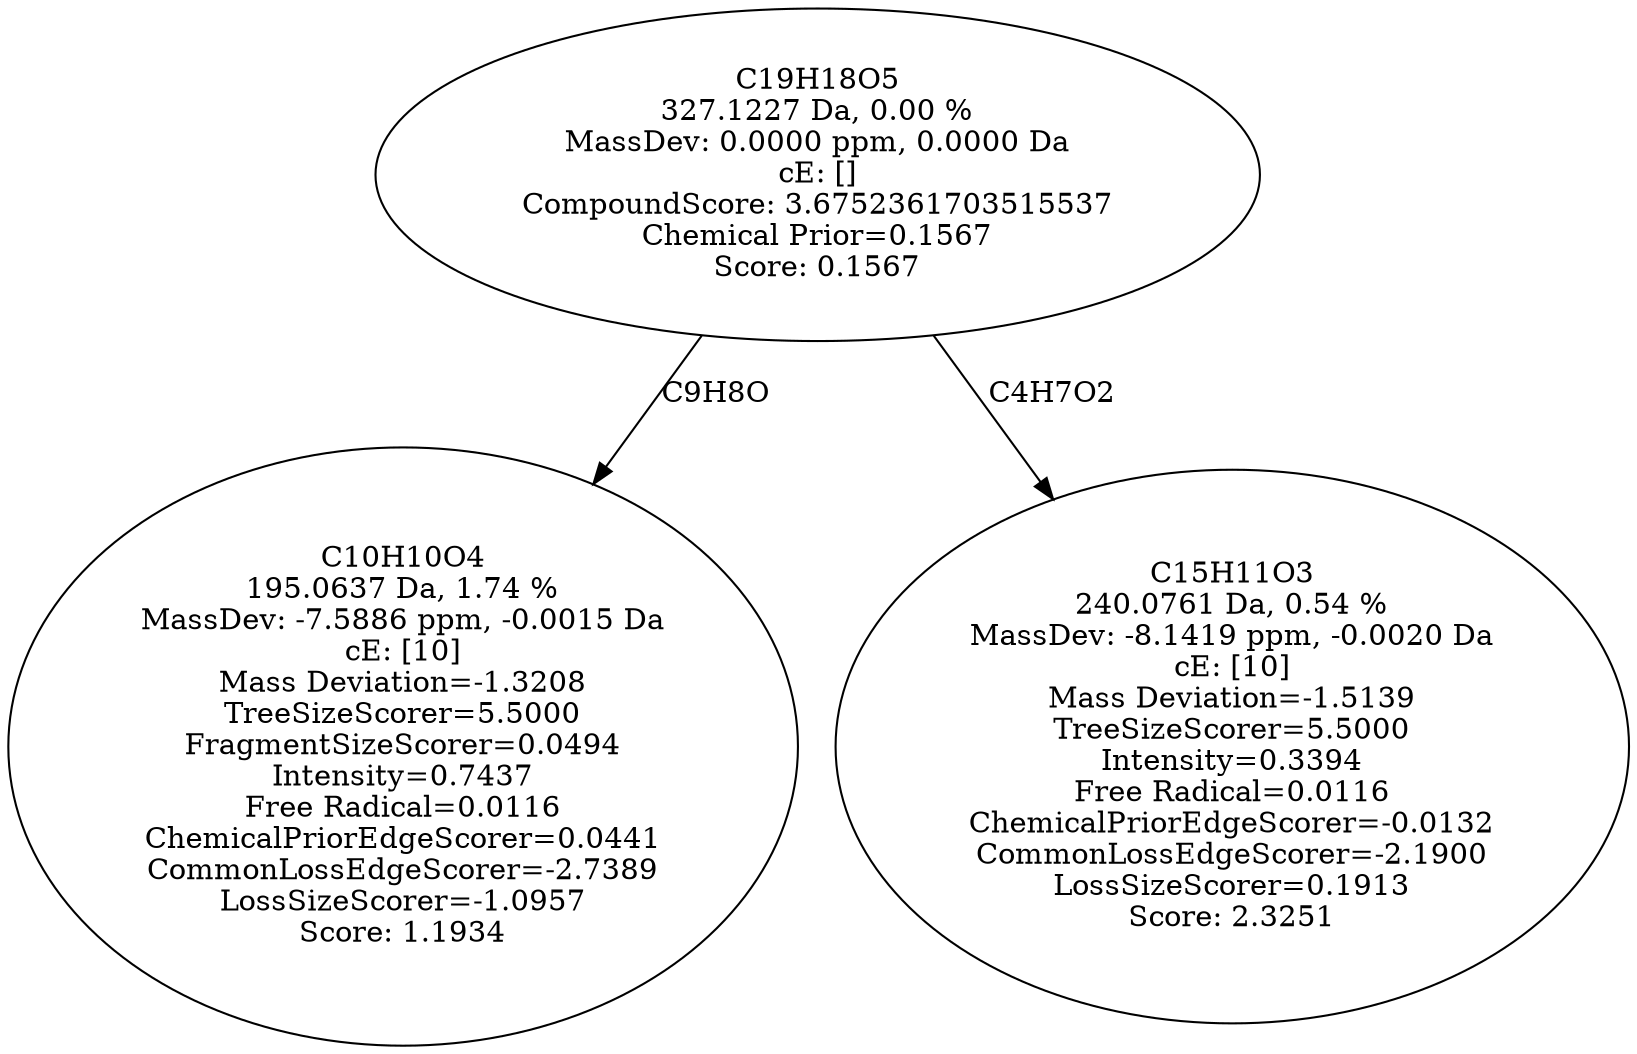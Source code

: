 strict digraph {
v1 [label="C10H10O4\n195.0637 Da, 1.74 %\nMassDev: -7.5886 ppm, -0.0015 Da\ncE: [10]\nMass Deviation=-1.3208\nTreeSizeScorer=5.5000\nFragmentSizeScorer=0.0494\nIntensity=0.7437\nFree Radical=0.0116\nChemicalPriorEdgeScorer=0.0441\nCommonLossEdgeScorer=-2.7389\nLossSizeScorer=-1.0957\nScore: 1.1934"];
v2 [label="C15H11O3\n240.0761 Da, 0.54 %\nMassDev: -8.1419 ppm, -0.0020 Da\ncE: [10]\nMass Deviation=-1.5139\nTreeSizeScorer=5.5000\nIntensity=0.3394\nFree Radical=0.0116\nChemicalPriorEdgeScorer=-0.0132\nCommonLossEdgeScorer=-2.1900\nLossSizeScorer=0.1913\nScore: 2.3251"];
v3 [label="C19H18O5\n327.1227 Da, 0.00 %\nMassDev: 0.0000 ppm, 0.0000 Da\ncE: []\nCompoundScore: 3.6752361703515537\nChemical Prior=0.1567\nScore: 0.1567"];
v3 -> v1 [label="C9H8O"];
v3 -> v2 [label="C4H7O2"];
}